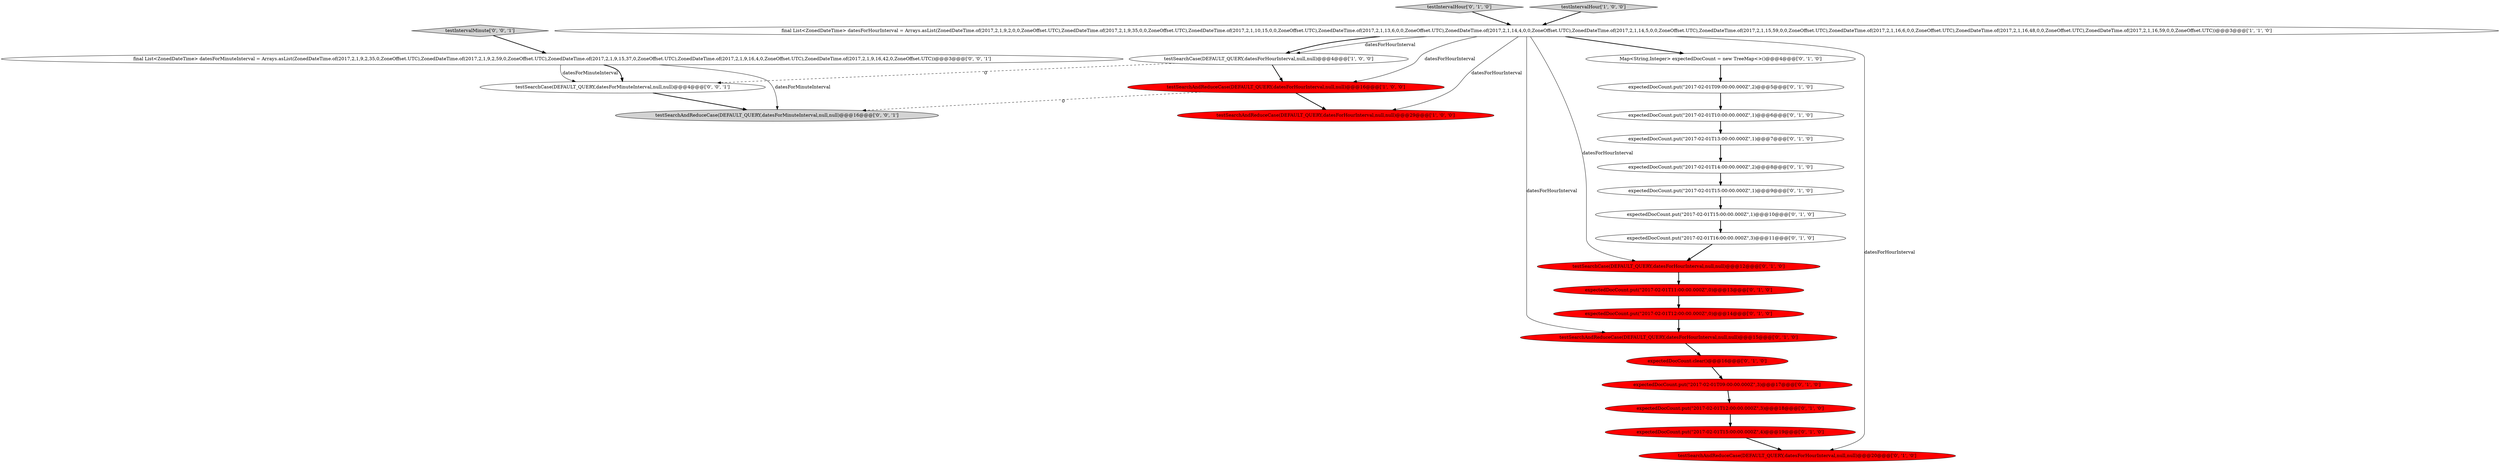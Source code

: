 digraph {
25 [style = filled, label = "testSearchAndReduceCase(DEFAULT_QUERY,datesForMinuteInterval,null,null)@@@16@@@['0', '0', '1']", fillcolor = lightgray, shape = ellipse image = "AAA0AAABBB3BBB"];
12 [style = filled, label = "expectedDocCount.put(\"2017-02-01T15:00:00.000Z\",4)@@@19@@@['0', '1', '0']", fillcolor = red, shape = ellipse image = "AAA1AAABBB2BBB"];
8 [style = filled, label = "testIntervalHour['0', '1', '0']", fillcolor = lightgray, shape = diamond image = "AAA0AAABBB2BBB"];
21 [style = filled, label = "Map<String,Integer> expectedDocCount = new TreeMap<>()@@@4@@@['0', '1', '0']", fillcolor = white, shape = ellipse image = "AAA0AAABBB2BBB"];
23 [style = filled, label = "testIntervalMinute['0', '0', '1']", fillcolor = lightgray, shape = diamond image = "AAA0AAABBB3BBB"];
11 [style = filled, label = "expectedDocCount.put(\"2017-02-01T10:00:00.000Z\",1)@@@6@@@['0', '1', '0']", fillcolor = white, shape = ellipse image = "AAA0AAABBB2BBB"];
2 [style = filled, label = "testSearchAndReduceCase(DEFAULT_QUERY,datesForHourInterval,null,null)@@@29@@@['1', '0', '0']", fillcolor = red, shape = ellipse image = "AAA1AAABBB1BBB"];
4 [style = filled, label = "testSearchCase(DEFAULT_QUERY,datesForHourInterval,null,null)@@@4@@@['1', '0', '0']", fillcolor = white, shape = ellipse image = "AAA0AAABBB1BBB"];
24 [style = filled, label = "testSearchCase(DEFAULT_QUERY,datesForMinuteInterval,null,null)@@@4@@@['0', '0', '1']", fillcolor = white, shape = ellipse image = "AAA0AAABBB3BBB"];
9 [style = filled, label = "expectedDocCount.put(\"2017-02-01T13:00:00.000Z\",1)@@@7@@@['0', '1', '0']", fillcolor = white, shape = ellipse image = "AAA0AAABBB2BBB"];
22 [style = filled, label = "expectedDocCount.put(\"2017-02-01T11:00:00.000Z\",0)@@@13@@@['0', '1', '0']", fillcolor = red, shape = ellipse image = "AAA1AAABBB2BBB"];
0 [style = filled, label = "testSearchAndReduceCase(DEFAULT_QUERY,datesForHourInterval,null,null)@@@16@@@['1', '0', '0']", fillcolor = red, shape = ellipse image = "AAA1AAABBB1BBB"];
7 [style = filled, label = "testSearchAndReduceCase(DEFAULT_QUERY,datesForHourInterval,null,null)@@@20@@@['0', '1', '0']", fillcolor = red, shape = ellipse image = "AAA1AAABBB2BBB"];
10 [style = filled, label = "testSearchCase(DEFAULT_QUERY,datesForHourInterval,null,null)@@@12@@@['0', '1', '0']", fillcolor = red, shape = ellipse image = "AAA1AAABBB2BBB"];
6 [style = filled, label = "expectedDocCount.put(\"2017-02-01T15:00:00.000Z\",1)@@@9@@@['0', '1', '0']", fillcolor = white, shape = ellipse image = "AAA0AAABBB2BBB"];
1 [style = filled, label = "testIntervalHour['1', '0', '0']", fillcolor = lightgray, shape = diamond image = "AAA0AAABBB1BBB"];
16 [style = filled, label = "expectedDocCount.put(\"2017-02-01T15:00:00.000Z\",1)@@@10@@@['0', '1', '0']", fillcolor = white, shape = ellipse image = "AAA0AAABBB2BBB"];
26 [style = filled, label = "final List<ZonedDateTime> datesForMinuteInterval = Arrays.asList(ZonedDateTime.of(2017,2,1,9,2,35,0,ZoneOffset.UTC),ZonedDateTime.of(2017,2,1,9,2,59,0,ZoneOffset.UTC),ZonedDateTime.of(2017,2,1,9,15,37,0,ZoneOffset.UTC),ZonedDateTime.of(2017,2,1,9,16,4,0,ZoneOffset.UTC),ZonedDateTime.of(2017,2,1,9,16,42,0,ZoneOffset.UTC))@@@3@@@['0', '0', '1']", fillcolor = white, shape = ellipse image = "AAA0AAABBB3BBB"];
20 [style = filled, label = "expectedDocCount.put(\"2017-02-01T12:00:00.000Z\",3)@@@18@@@['0', '1', '0']", fillcolor = red, shape = ellipse image = "AAA1AAABBB2BBB"];
13 [style = filled, label = "testSearchAndReduceCase(DEFAULT_QUERY,datesForHourInterval,null,null)@@@15@@@['0', '1', '0']", fillcolor = red, shape = ellipse image = "AAA1AAABBB2BBB"];
5 [style = filled, label = "expectedDocCount.put(\"2017-02-01T09:00:00.000Z\",3)@@@17@@@['0', '1', '0']", fillcolor = red, shape = ellipse image = "AAA1AAABBB2BBB"];
19 [style = filled, label = "expectedDocCount.put(\"2017-02-01T12:00:00.000Z\",0)@@@14@@@['0', '1', '0']", fillcolor = red, shape = ellipse image = "AAA1AAABBB2BBB"];
17 [style = filled, label = "expectedDocCount.clear()@@@16@@@['0', '1', '0']", fillcolor = red, shape = ellipse image = "AAA1AAABBB2BBB"];
15 [style = filled, label = "expectedDocCount.put(\"2017-02-01T14:00:00.000Z\",2)@@@8@@@['0', '1', '0']", fillcolor = white, shape = ellipse image = "AAA0AAABBB2BBB"];
14 [style = filled, label = "expectedDocCount.put(\"2017-02-01T09:00:00.000Z\",2)@@@5@@@['0', '1', '0']", fillcolor = white, shape = ellipse image = "AAA0AAABBB2BBB"];
18 [style = filled, label = "expectedDocCount.put(\"2017-02-01T16:00:00.000Z\",3)@@@11@@@['0', '1', '0']", fillcolor = white, shape = ellipse image = "AAA0AAABBB2BBB"];
3 [style = filled, label = "final List<ZonedDateTime> datesForHourInterval = Arrays.asList(ZonedDateTime.of(2017,2,1,9,2,0,0,ZoneOffset.UTC),ZonedDateTime.of(2017,2,1,9,35,0,0,ZoneOffset.UTC),ZonedDateTime.of(2017,2,1,10,15,0,0,ZoneOffset.UTC),ZonedDateTime.of(2017,2,1,13,6,0,0,ZoneOffset.UTC),ZonedDateTime.of(2017,2,1,14,4,0,0,ZoneOffset.UTC),ZonedDateTime.of(2017,2,1,14,5,0,0,ZoneOffset.UTC),ZonedDateTime.of(2017,2,1,15,59,0,0,ZoneOffset.UTC),ZonedDateTime.of(2017,2,1,16,6,0,0,ZoneOffset.UTC),ZonedDateTime.of(2017,2,1,16,48,0,0,ZoneOffset.UTC),ZonedDateTime.of(2017,2,1,16,59,0,0,ZoneOffset.UTC))@@@3@@@['1', '1', '0']", fillcolor = white, shape = ellipse image = "AAA0AAABBB1BBB"];
10->22 [style = bold, label=""];
3->4 [style = solid, label="datesForHourInterval"];
3->7 [style = solid, label="datesForHourInterval"];
17->5 [style = bold, label=""];
16->18 [style = bold, label=""];
26->24 [style = solid, label="datesForMinuteInterval"];
22->19 [style = bold, label=""];
5->20 [style = bold, label=""];
0->2 [style = bold, label=""];
8->3 [style = bold, label=""];
1->3 [style = bold, label=""];
23->26 [style = bold, label=""];
15->6 [style = bold, label=""];
11->9 [style = bold, label=""];
26->24 [style = bold, label=""];
3->4 [style = bold, label=""];
12->7 [style = bold, label=""];
4->0 [style = bold, label=""];
13->17 [style = bold, label=""];
3->0 [style = solid, label="datesForHourInterval"];
26->25 [style = solid, label="datesForMinuteInterval"];
19->13 [style = bold, label=""];
18->10 [style = bold, label=""];
0->25 [style = dashed, label="0"];
6->16 [style = bold, label=""];
9->15 [style = bold, label=""];
24->25 [style = bold, label=""];
20->12 [style = bold, label=""];
3->13 [style = solid, label="datesForHourInterval"];
3->10 [style = solid, label="datesForHourInterval"];
3->21 [style = bold, label=""];
3->2 [style = solid, label="datesForHourInterval"];
4->24 [style = dashed, label="0"];
14->11 [style = bold, label=""];
21->14 [style = bold, label=""];
}
